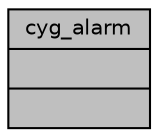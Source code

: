 digraph "cyg_alarm"
{
  edge [fontname="Helvetica",fontsize="10",labelfontname="Helvetica",labelfontsize="10"];
  node [fontname="Helvetica",fontsize="10",shape=record];
  Node1 [label="{cyg_alarm\n||}",height=0.2,width=0.4,color="black", fillcolor="grey75", style="filled" fontcolor="black"];
}
